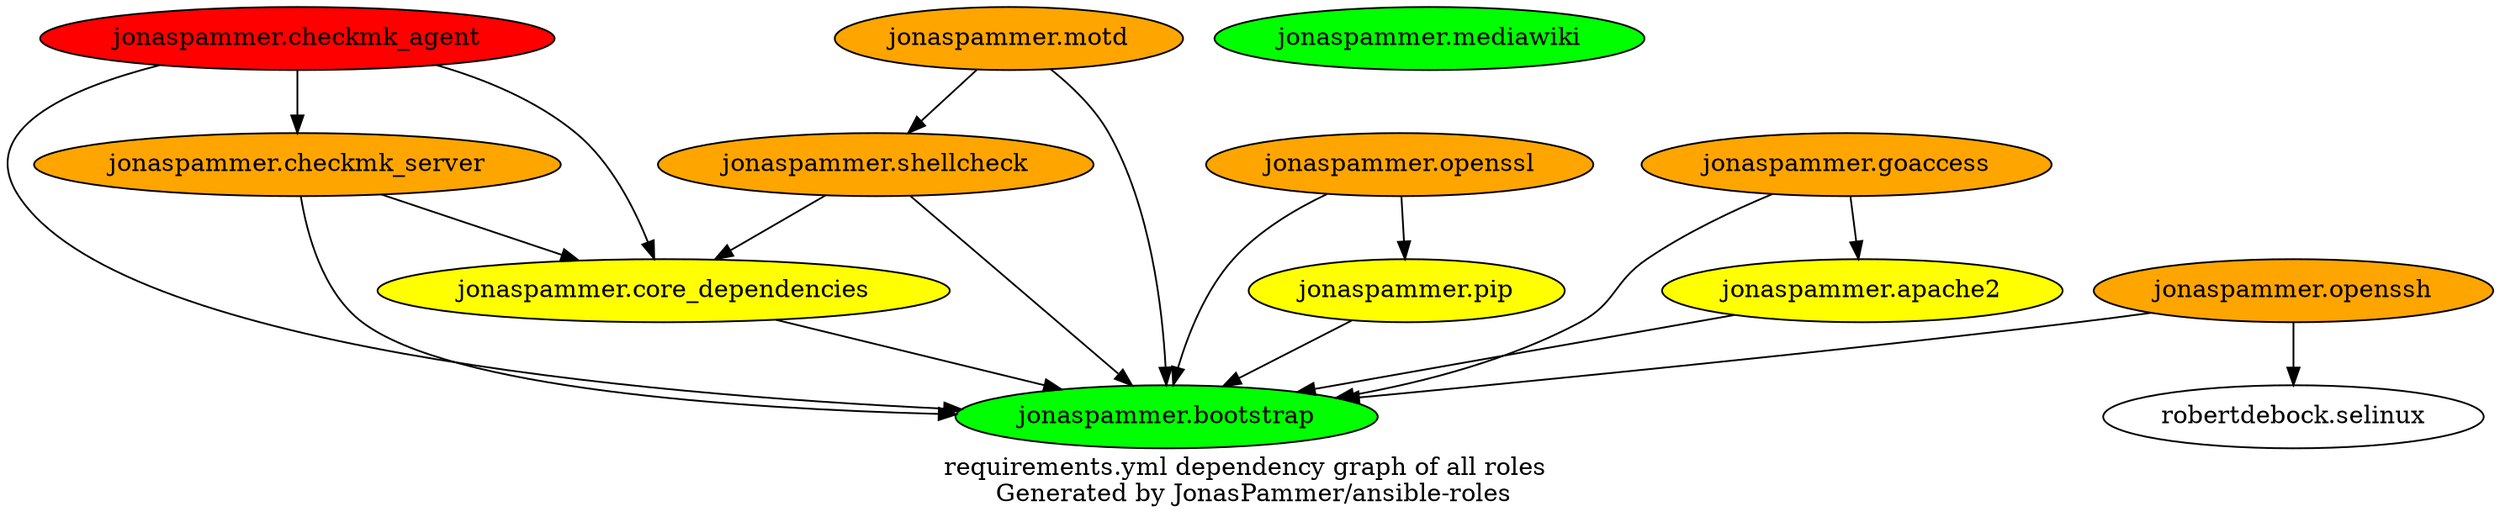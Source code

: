 digraph hierarchy {
  label = "requirements.yml dependency graph of all roles \n Generated by JonasPammer/ansible-roles" ;

  {
    "jonaspammer.bootstrap" [fillcolor=green style=filled]
    "jonaspammer.core_dependencies" [fillcolor=yellow style=filled]
    "jonaspammer.pip" [fillcolor=yellow style=filled]
    "jonaspammer.shellcheck" [fillcolor=orange style=filled]
    "jonaspammer.checkmk_server" [fillcolor=orange style=filled]
    "jonaspammer.checkmk_agent" [fillcolor=red style=filled]
    "jonaspammer.openssh" [fillcolor=orange style=filled]
    "jonaspammer.motd" [fillcolor=orange style=filled]
    "jonaspammer.apache2" [fillcolor=yellow style=filled]
    "jonaspammer.openssl" [fillcolor=orange style=filled]
    "jonaspammer.goaccess" [fillcolor=orange style=filled]
    "jonaspammer.mediawiki" [fillcolor=green style=filled]
  }


  "jonaspammer.core_dependencies" -> {"jonaspammer.bootstrap"}
  "jonaspammer.pip" -> {"jonaspammer.bootstrap"}
  "jonaspammer.shellcheck" -> {"jonaspammer.bootstrap" "jonaspammer.core_dependencies"}
  "jonaspammer.checkmk_server" -> {"jonaspammer.bootstrap" "jonaspammer.core_dependencies"}
  "jonaspammer.checkmk_agent" -> {"jonaspammer.bootstrap" "jonaspammer.checkmk_server" "jonaspammer.core_dependencies"}
  "jonaspammer.openssh" -> {"jonaspammer.bootstrap" "robertdebock.selinux"}
  "jonaspammer.motd" -> {"jonaspammer.bootstrap" "jonaspammer.shellcheck"}
  "jonaspammer.apache2" -> {"jonaspammer.bootstrap"}
  "jonaspammer.openssl" -> {"jonaspammer.pip" "jonaspammer.bootstrap"}
  "jonaspammer.goaccess" -> {"jonaspammer.bootstrap" "jonaspammer.apache2"}
}